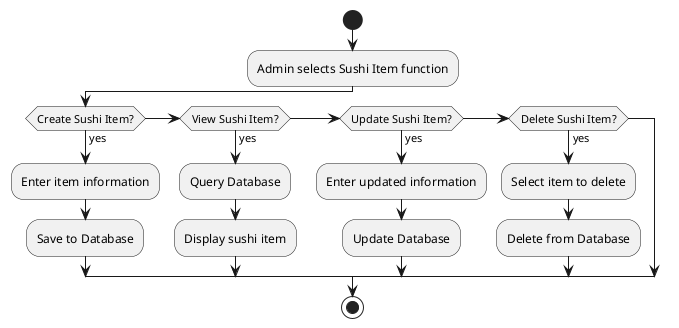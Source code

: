 @startuml
start
:Admin selects Sushi Item function;
if (Create Sushi Item?) then (yes)
  :Enter item information;
  :Save to Database;
elseif (View Sushi Item?) then (yes)
  :Query Database;
  :Display sushi item;
elseif (Update Sushi Item?) then (yes)
  :Enter updated information;
  :Update Database;
elseif (Delete Sushi Item?) then (yes)
  :Select item to delete;
  :Delete from Database;
endif
stop
@enduml
